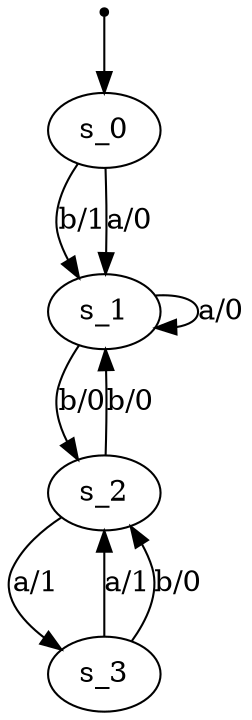 digraph fsm {
	s_0 [root=true]
	s_1
	s_2
	s_3
	qi [shape = point]
	qi -> s_0
	s_0 -> s_1 [label="b/1"]
	s_1 -> s_2 [label="b/0"]
	s_2 -> s_1 [label="b/0"]
	s_2 -> s_3 [label="a/1"]
	s_3 -> s_2 [label="a/1"]
	s_3 -> s_2 [label="b/0"]
	s_1 -> s_1 [label="a/0"]
	s_0 -> s_1 [label="a/0"]
}